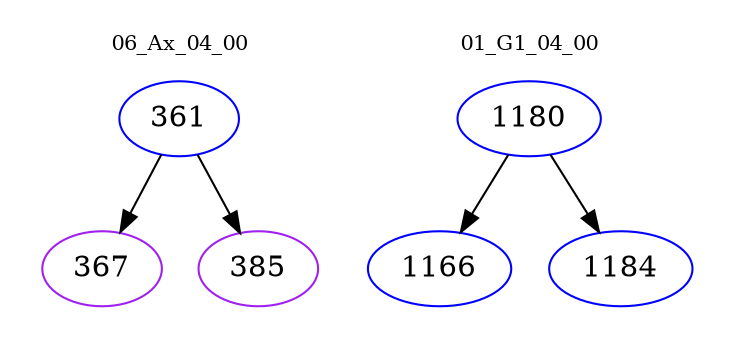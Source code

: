 digraph{
subgraph cluster_0 {
color = white
label = "06_Ax_04_00";
fontsize=10;
T0_361 [label="361", color="blue"]
T0_361 -> T0_367 [color="black"]
T0_367 [label="367", color="purple"]
T0_361 -> T0_385 [color="black"]
T0_385 [label="385", color="purple"]
}
subgraph cluster_1 {
color = white
label = "01_G1_04_00";
fontsize=10;
T1_1180 [label="1180", color="blue"]
T1_1180 -> T1_1166 [color="black"]
T1_1166 [label="1166", color="blue"]
T1_1180 -> T1_1184 [color="black"]
T1_1184 [label="1184", color="blue"]
}
}
